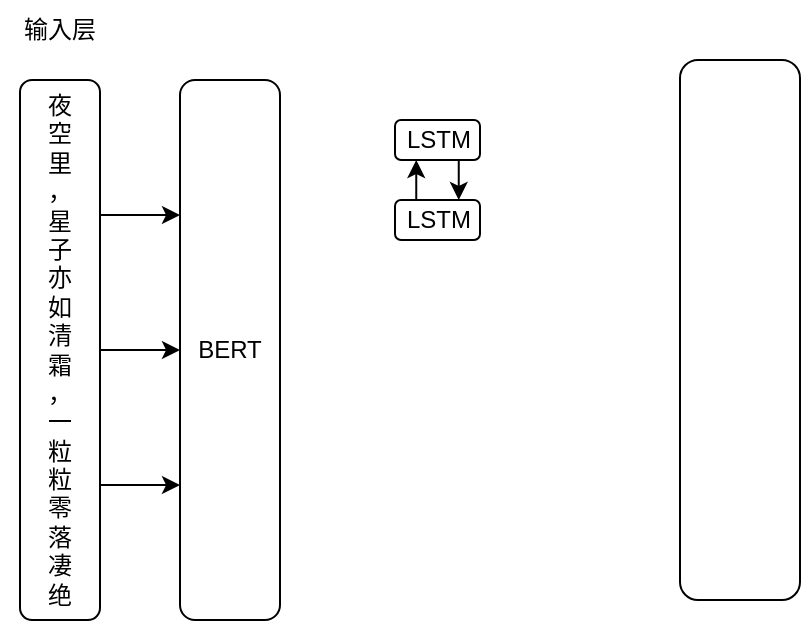 <mxfile version="20.6.0" type="github">
  <diagram id="2dio9p3JAMcmIQygTBbo" name="第 1 页">
    <mxGraphModel dx="782" dy="392" grid="1" gridSize="10" guides="1" tooltips="1" connect="1" arrows="1" fold="1" page="1" pageScale="1" pageWidth="827" pageHeight="1169" math="0" shadow="0">
      <root>
        <mxCell id="0" />
        <mxCell id="1" parent="0" />
        <mxCell id="iS_dDltOH38D1OFg85Wk-5" style="edgeStyle=orthogonalEdgeStyle;rounded=0;orthogonalLoop=1;jettySize=auto;html=1;exitX=0;exitY=0.5;exitDx=0;exitDy=0;entryX=1;entryY=0.5;entryDx=0;entryDy=0;" edge="1" parent="1" source="iS_dDltOH38D1OFg85Wk-1" target="iS_dDltOH38D1OFg85Wk-4">
          <mxGeometry relative="1" as="geometry" />
        </mxCell>
        <mxCell id="iS_dDltOH38D1OFg85Wk-6" style="edgeStyle=orthogonalEdgeStyle;rounded=0;orthogonalLoop=1;jettySize=auto;html=1;exitX=0;exitY=0.75;exitDx=0;exitDy=0;entryX=1;entryY=0.75;entryDx=0;entryDy=0;" edge="1" parent="1" source="iS_dDltOH38D1OFg85Wk-1" target="iS_dDltOH38D1OFg85Wk-4">
          <mxGeometry relative="1" as="geometry" />
        </mxCell>
        <mxCell id="iS_dDltOH38D1OFg85Wk-9" style="edgeStyle=orthogonalEdgeStyle;rounded=0;orthogonalLoop=1;jettySize=auto;html=1;exitX=0;exitY=0.25;exitDx=0;exitDy=0;entryX=1;entryY=0.25;entryDx=0;entryDy=0;" edge="1" parent="1" source="iS_dDltOH38D1OFg85Wk-1" target="iS_dDltOH38D1OFg85Wk-4">
          <mxGeometry relative="1" as="geometry" />
        </mxCell>
        <mxCell id="iS_dDltOH38D1OFg85Wk-1" value="&lt;div&gt;夜&lt;/div&gt;&lt;div&gt;空&lt;/div&gt;&lt;div&gt;里&lt;/div&gt;&lt;div&gt;，&lt;/div&gt;&lt;div&gt;&lt;span style=&quot;background-color: transparent;&quot;&gt;星&lt;/span&gt;&lt;/div&gt;&lt;div&gt;&lt;span style=&quot;background-color: transparent;&quot;&gt;子&lt;/span&gt;&lt;/div&gt;&lt;div&gt;&lt;span style=&quot;background-color: transparent;&quot;&gt;亦&lt;/span&gt;&lt;/div&gt;&lt;div&gt;如&lt;/div&gt;&lt;div&gt;清&lt;/div&gt;&lt;div&gt;霜&lt;/div&gt;&lt;div&gt;，&lt;/div&gt;&lt;div&gt;一&lt;/div&gt;&lt;div&gt;粒&lt;/div&gt;&lt;div&gt;粒&lt;/div&gt;&lt;div&gt;零&lt;/div&gt;&lt;div&gt;落&lt;/div&gt;&lt;div&gt;凄&lt;/div&gt;&lt;div&gt;绝&lt;/div&gt;" style="rounded=1;whiteSpace=wrap;html=1;direction=west;" vertex="1" parent="1">
          <mxGeometry x="40" y="80" width="40" height="270" as="geometry" />
        </mxCell>
        <mxCell id="iS_dDltOH38D1OFg85Wk-4" value="BERT" style="rounded=1;whiteSpace=wrap;html=1;direction=west;" vertex="1" parent="1">
          <mxGeometry x="120" y="80" width="50" height="270" as="geometry" />
        </mxCell>
        <mxCell id="iS_dDltOH38D1OFg85Wk-11" value="输入层" style="text;html=1;strokeColor=none;fillColor=none;align=center;verticalAlign=middle;whiteSpace=wrap;rounded=0;labelBackgroundColor=none;" vertex="1" parent="1">
          <mxGeometry x="30" y="40" width="60" height="30" as="geometry" />
        </mxCell>
        <mxCell id="iS_dDltOH38D1OFg85Wk-13" value="" style="rounded=1;whiteSpace=wrap;html=1;direction=west;" vertex="1" parent="1">
          <mxGeometry x="370" y="70" width="60" height="270" as="geometry" />
        </mxCell>
        <mxCell id="iS_dDltOH38D1OFg85Wk-32" style="edgeStyle=orthogonalEdgeStyle;rounded=0;orthogonalLoop=1;jettySize=auto;html=1;exitX=0.75;exitY=1;exitDx=0;exitDy=0;entryX=0.75;entryY=0;entryDx=0;entryDy=0;" edge="1" parent="1" source="iS_dDltOH38D1OFg85Wk-14" target="iS_dDltOH38D1OFg85Wk-27">
          <mxGeometry relative="1" as="geometry" />
        </mxCell>
        <mxCell id="iS_dDltOH38D1OFg85Wk-14" value="LSTM" style="rounded=1;whiteSpace=wrap;html=1;labelBackgroundColor=none;" vertex="1" parent="1">
          <mxGeometry x="227.5" y="100" width="42.5" height="20" as="geometry" />
        </mxCell>
        <mxCell id="iS_dDltOH38D1OFg85Wk-31" style="edgeStyle=orthogonalEdgeStyle;rounded=0;orthogonalLoop=1;jettySize=auto;html=1;exitX=0.25;exitY=0;exitDx=0;exitDy=0;entryX=0.25;entryY=1;entryDx=0;entryDy=0;" edge="1" parent="1" source="iS_dDltOH38D1OFg85Wk-27" target="iS_dDltOH38D1OFg85Wk-14">
          <mxGeometry relative="1" as="geometry" />
        </mxCell>
        <mxCell id="iS_dDltOH38D1OFg85Wk-27" value="LSTM" style="rounded=1;whiteSpace=wrap;html=1;labelBackgroundColor=none;" vertex="1" parent="1">
          <mxGeometry x="227.5" y="140" width="42.5" height="20" as="geometry" />
        </mxCell>
      </root>
    </mxGraphModel>
  </diagram>
</mxfile>

